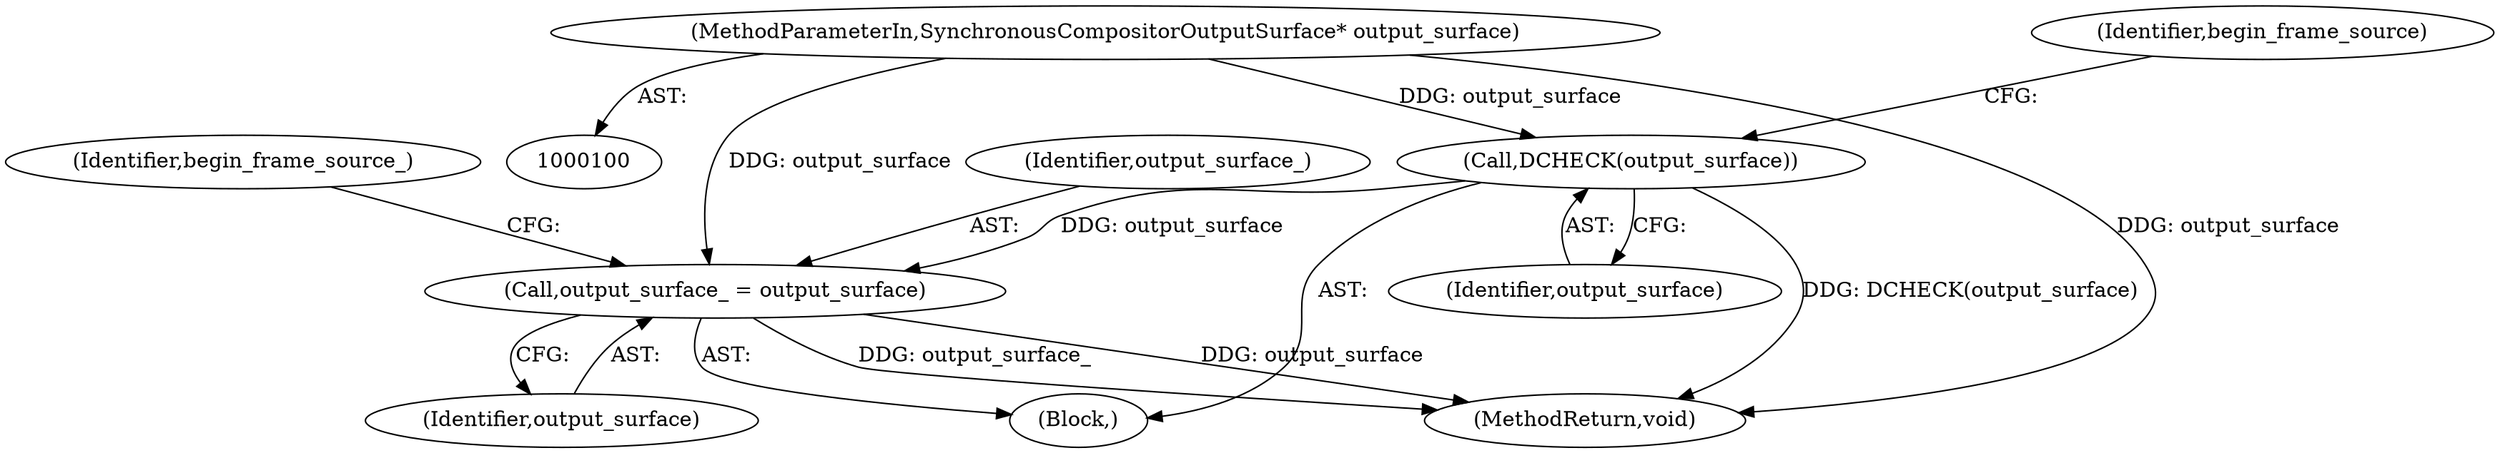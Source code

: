 digraph "0_Chrome_0e3d721470add955c056e3051614f58c7220e85b_4@pointer" {
"1000119" [label="(Call,output_surface_ = output_surface)"];
"1000111" [label="(Call,DCHECK(output_surface))"];
"1000101" [label="(MethodParameterIn,SynchronousCompositorOutputSurface* output_surface)"];
"1000120" [label="(Identifier,output_surface_)"];
"1000112" [label="(Identifier,output_surface)"];
"1000121" [label="(Identifier,output_surface)"];
"1000111" [label="(Call,DCHECK(output_surface))"];
"1000119" [label="(Call,output_surface_ = output_surface)"];
"1000140" [label="(MethodReturn,void)"];
"1000104" [label="(Block,)"];
"1000101" [label="(MethodParameterIn,SynchronousCompositorOutputSurface* output_surface)"];
"1000123" [label="(Identifier,begin_frame_source_)"];
"1000114" [label="(Identifier,begin_frame_source)"];
"1000119" -> "1000104"  [label="AST: "];
"1000119" -> "1000121"  [label="CFG: "];
"1000120" -> "1000119"  [label="AST: "];
"1000121" -> "1000119"  [label="AST: "];
"1000123" -> "1000119"  [label="CFG: "];
"1000119" -> "1000140"  [label="DDG: output_surface"];
"1000119" -> "1000140"  [label="DDG: output_surface_"];
"1000111" -> "1000119"  [label="DDG: output_surface"];
"1000101" -> "1000119"  [label="DDG: output_surface"];
"1000111" -> "1000104"  [label="AST: "];
"1000111" -> "1000112"  [label="CFG: "];
"1000112" -> "1000111"  [label="AST: "];
"1000114" -> "1000111"  [label="CFG: "];
"1000111" -> "1000140"  [label="DDG: DCHECK(output_surface)"];
"1000101" -> "1000111"  [label="DDG: output_surface"];
"1000101" -> "1000100"  [label="AST: "];
"1000101" -> "1000140"  [label="DDG: output_surface"];
}
